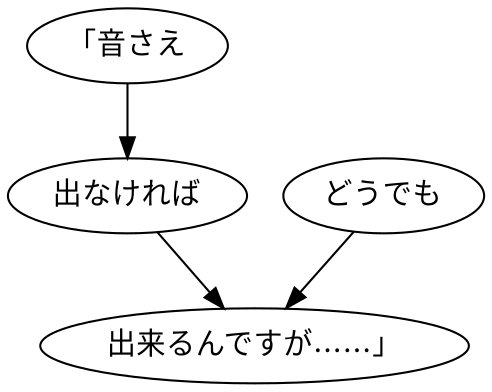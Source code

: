 digraph graph8208 {
	node0 [label="「音さえ"];
	node1 [label="出なければ"];
	node2 [label="どうでも"];
	node3 [label="出来るんですが……」"];
	node0 -> node1;
	node1 -> node3;
	node2 -> node3;
}
